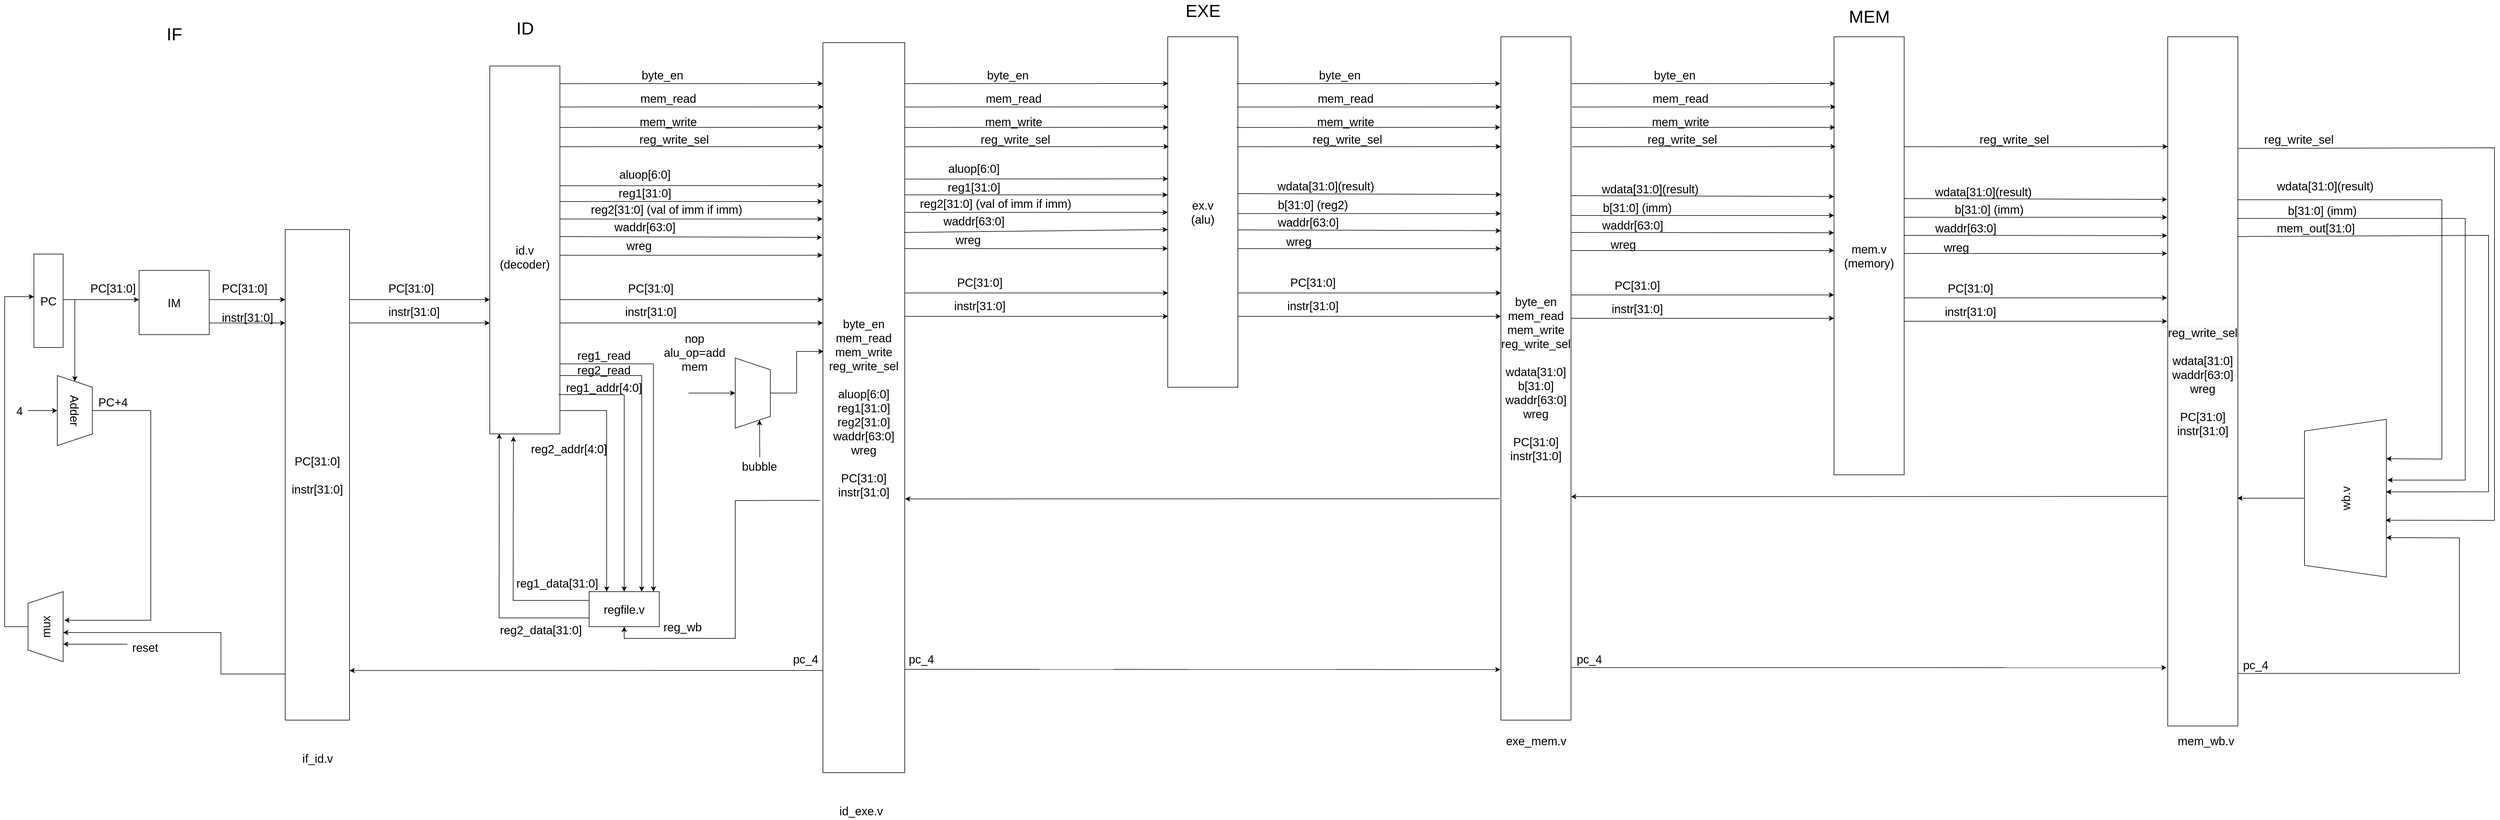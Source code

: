 <mxfile version="15.6.8" type="github">
  <diagram id="prtHgNgQTEPvFCAcTncT" name="Page-1">
    <mxGraphModel dx="2178" dy="1965" grid="1" gridSize="10" guides="1" tooltips="1" connect="1" arrows="1" fold="1" page="1" pageScale="1" pageWidth="827" pageHeight="1169" math="0" shadow="0">
      <root>
        <mxCell id="0" />
        <mxCell id="1" parent="0" />
        <mxCell id="M1y-c-umGduQYgalox2f-2" value="&lt;font style=&quot;font-size: 20px&quot;&gt;PC&lt;/font&gt;" style="rounded=0;whiteSpace=wrap;html=1;" parent="1" vertex="1">
          <mxGeometry x="40" y="182" width="50" height="160" as="geometry" />
        </mxCell>
        <mxCell id="M1y-c-umGduQYgalox2f-3" value="" style="endArrow=classic;html=1;rounded=0;" parent="1" edge="1">
          <mxGeometry width="50" height="50" relative="1" as="geometry">
            <mxPoint x="90" y="260" as="sourcePoint" />
            <mxPoint x="220" y="260" as="targetPoint" />
          </mxGeometry>
        </mxCell>
        <mxCell id="M1y-c-umGduQYgalox2f-4" value="&lt;font style=&quot;font-size: 20px&quot;&gt;IM&lt;/font&gt;" style="whiteSpace=wrap;html=1;" parent="1" vertex="1">
          <mxGeometry x="220" y="210" width="120" height="110" as="geometry" />
        </mxCell>
        <mxCell id="M1y-c-umGduQYgalox2f-5" value="&lt;font style=&quot;font-size: 20px&quot;&gt;PC[31:0]&lt;/font&gt;" style="text;html=1;align=center;verticalAlign=middle;resizable=0;points=[];autosize=1;strokeColor=none;fillColor=none;" parent="1" vertex="1">
          <mxGeometry x="130" y="230" width="90" height="20" as="geometry" />
        </mxCell>
        <mxCell id="M1y-c-umGduQYgalox2f-6" value="" style="endArrow=classic;html=1;rounded=0;" parent="1" edge="1">
          <mxGeometry width="50" height="50" relative="1" as="geometry">
            <mxPoint x="340" y="260" as="sourcePoint" />
            <mxPoint x="470" y="260" as="targetPoint" />
          </mxGeometry>
        </mxCell>
        <mxCell id="M1y-c-umGduQYgalox2f-7" value="" style="endArrow=classic;html=1;rounded=0;" parent="1" edge="1">
          <mxGeometry width="50" height="50" relative="1" as="geometry">
            <mxPoint x="340" y="300.0" as="sourcePoint" />
            <mxPoint x="470" y="300.0" as="targetPoint" />
          </mxGeometry>
        </mxCell>
        <mxCell id="M1y-c-umGduQYgalox2f-8" value="&lt;span style=&quot;font-size: 20px&quot;&gt;PC[31:0]&lt;/span&gt;" style="text;html=1;align=center;verticalAlign=middle;resizable=0;points=[];autosize=1;strokeColor=none;fillColor=none;" parent="1" vertex="1">
          <mxGeometry x="355" y="230" width="90" height="20" as="geometry" />
        </mxCell>
        <mxCell id="M1y-c-umGduQYgalox2f-9" value="&lt;font style=&quot;font-size: 20px&quot;&gt;instr[31:0]&lt;/font&gt;" style="text;html=1;align=center;verticalAlign=middle;resizable=0;points=[];autosize=1;strokeColor=none;fillColor=none;" parent="1" vertex="1">
          <mxGeometry x="355" y="280" width="100" height="20" as="geometry" />
        </mxCell>
        <mxCell id="M1y-c-umGduQYgalox2f-10" value="&lt;font style=&quot;font-size: 20px&quot;&gt;PC[31:0]&lt;br&gt;&lt;br&gt;instr[31:0]&lt;/font&gt;" style="rounded=0;whiteSpace=wrap;html=1;align=center;" parent="1" vertex="1">
          <mxGeometry x="470" y="140" width="110" height="840" as="geometry" />
        </mxCell>
        <mxCell id="M1y-c-umGduQYgalox2f-11" value="&lt;font style=&quot;font-size: 30px&quot;&gt;IF&lt;/font&gt;" style="text;html=1;align=center;verticalAlign=middle;resizable=0;points=[];autosize=1;strokeColor=none;fillColor=none;" parent="1" vertex="1">
          <mxGeometry x="260" y="-210" width="40" height="30" as="geometry" />
        </mxCell>
        <mxCell id="M1y-c-umGduQYgalox2f-13" value="if_id.v&lt;br&gt;" style="text;html=1;align=center;verticalAlign=middle;resizable=0;points=[];autosize=1;strokeColor=none;fillColor=none;fontSize=20;" parent="1" vertex="1">
          <mxGeometry x="490" y="1030" width="70" height="30" as="geometry" />
        </mxCell>
        <mxCell id="M1y-c-umGduQYgalox2f-17" value="" style="endArrow=classic;html=1;rounded=0;entryX=0;entryY=0.636;entryDx=0;entryDy=0;entryPerimeter=0;" parent="1" edge="1">
          <mxGeometry width="50" height="50" relative="1" as="geometry">
            <mxPoint x="580" y="260.04" as="sourcePoint" />
            <mxPoint x="820" y="260.0" as="targetPoint" />
          </mxGeometry>
        </mxCell>
        <mxCell id="M1y-c-umGduQYgalox2f-18" value="" style="endArrow=classic;html=1;rounded=0;entryX=0;entryY=0.75;entryDx=0;entryDy=0;" parent="1" edge="1">
          <mxGeometry width="50" height="50" relative="1" as="geometry">
            <mxPoint x="580" y="300" as="sourcePoint" />
            <mxPoint x="820" y="300" as="targetPoint" />
          </mxGeometry>
        </mxCell>
        <mxCell id="M1y-c-umGduQYgalox2f-19" value="&lt;font style=&quot;font-size: 20px&quot;&gt;PC[31:0]&lt;/font&gt;" style="text;html=1;align=center;verticalAlign=middle;resizable=0;points=[];autosize=1;strokeColor=none;fillColor=none;" parent="1" vertex="1">
          <mxGeometry x="640" y="230" width="90" height="20" as="geometry" />
        </mxCell>
        <mxCell id="M1y-c-umGduQYgalox2f-20" value="&lt;font style=&quot;font-size: 20px&quot;&gt;instr[31:0]&lt;/font&gt;" style="text;html=1;align=center;verticalAlign=middle;resizable=0;points=[];autosize=1;strokeColor=none;fillColor=none;" parent="1" vertex="1">
          <mxGeometry x="640" y="270" width="100" height="20" as="geometry" />
        </mxCell>
        <mxCell id="M1y-c-umGduQYgalox2f-22" value="&lt;br&gt;id.v&lt;br&gt;(decoder)" style="rounded=0;whiteSpace=wrap;html=1;fontSize=20;align=center;" parent="1" vertex="1">
          <mxGeometry x="820" y="-140" width="120" height="630" as="geometry" />
        </mxCell>
        <mxCell id="M1y-c-umGduQYgalox2f-24" value="regfile.v" style="rounded=0;whiteSpace=wrap;html=1;fontSize=20;align=center;" parent="1" vertex="1">
          <mxGeometry x="990" y="760" width="120" height="60" as="geometry" />
        </mxCell>
        <mxCell id="M1y-c-umGduQYgalox2f-25" value="" style="endArrow=classic;html=1;rounded=0;fontSize=20;entryX=0.25;entryY=0;entryDx=0;entryDy=0;" parent="1" target="M1y-c-umGduQYgalox2f-24" edge="1">
          <mxGeometry width="50" height="50" relative="1" as="geometry">
            <mxPoint x="940" y="450" as="sourcePoint" />
            <mxPoint x="1170" y="310" as="targetPoint" />
            <Array as="points">
              <mxPoint x="1020" y="450" />
              <mxPoint x="1020" y="470" />
            </Array>
          </mxGeometry>
        </mxCell>
        <mxCell id="M1y-c-umGduQYgalox2f-26" value="" style="endArrow=classic;html=1;rounded=0;fontSize=20;exitX=-0.016;exitY=0.919;exitDx=0;exitDy=0;exitPerimeter=0;entryX=0.5;entryY=0;entryDx=0;entryDy=0;" parent="1" source="M1y-c-umGduQYgalox2f-31" target="M1y-c-umGduQYgalox2f-24" edge="1">
          <mxGeometry width="50" height="50" relative="1" as="geometry">
            <mxPoint x="940" y="400" as="sourcePoint" />
            <mxPoint x="1060" y="670" as="targetPoint" />
            <Array as="points">
              <mxPoint x="1050" y="423" />
            </Array>
          </mxGeometry>
        </mxCell>
        <mxCell id="M1y-c-umGduQYgalox2f-27" value="" style="endArrow=classic;html=1;rounded=0;fontSize=20;" parent="1" edge="1">
          <mxGeometry width="50" height="50" relative="1" as="geometry">
            <mxPoint x="940" y="370" as="sourcePoint" />
            <mxPoint x="1100" y="760" as="targetPoint" />
            <Array as="points">
              <mxPoint x="1100" y="370" />
            </Array>
          </mxGeometry>
        </mxCell>
        <mxCell id="M1y-c-umGduQYgalox2f-28" value="" style="endArrow=classic;html=1;rounded=0;fontSize=20;entryX=0.75;entryY=0;entryDx=0;entryDy=0;" parent="1" target="M1y-c-umGduQYgalox2f-24" edge="1">
          <mxGeometry width="50" height="50" relative="1" as="geometry">
            <mxPoint x="940" y="390" as="sourcePoint" />
            <mxPoint x="1020" y="640" as="targetPoint" />
            <Array as="points">
              <mxPoint x="1080" y="390" />
            </Array>
          </mxGeometry>
        </mxCell>
        <mxCell id="M1y-c-umGduQYgalox2f-29" value="reg1_read" style="text;html=1;align=center;verticalAlign=middle;resizable=0;points=[];autosize=1;strokeColor=none;fillColor=none;fontSize=20;" parent="1" vertex="1">
          <mxGeometry x="960" y="340" width="110" height="30" as="geometry" />
        </mxCell>
        <mxCell id="M1y-c-umGduQYgalox2f-30" value="reg2_read" style="text;html=1;align=center;verticalAlign=middle;resizable=0;points=[];autosize=1;strokeColor=none;fillColor=none;fontSize=20;" parent="1" vertex="1">
          <mxGeometry x="960" y="365" width="110" height="30" as="geometry" />
        </mxCell>
        <mxCell id="M1y-c-umGduQYgalox2f-31" value="reg1_addr[4:0]" style="text;html=1;align=center;verticalAlign=middle;resizable=0;points=[];autosize=1;strokeColor=none;fillColor=none;fontSize=20;" parent="1" vertex="1">
          <mxGeometry x="940" y="395" width="150" height="30" as="geometry" />
        </mxCell>
        <mxCell id="M1y-c-umGduQYgalox2f-32" value="reg2_addr[4:0]" style="text;html=1;align=center;verticalAlign=middle;resizable=0;points=[];autosize=1;strokeColor=none;fillColor=none;fontSize=20;" parent="1" vertex="1">
          <mxGeometry x="880" y="500" width="150" height="30" as="geometry" />
        </mxCell>
        <mxCell id="M1y-c-umGduQYgalox2f-33" value="" style="endArrow=classic;html=1;rounded=0;fontSize=20;exitX=0;exitY=0.25;exitDx=0;exitDy=0;entryX=0.337;entryY=1.007;entryDx=0;entryDy=0;entryPerimeter=0;" parent="1" source="M1y-c-umGduQYgalox2f-24" target="M1y-c-umGduQYgalox2f-22" edge="1">
          <mxGeometry width="50" height="50" relative="1" as="geometry">
            <mxPoint x="860" y="540" as="sourcePoint" />
            <mxPoint x="910" y="490" as="targetPoint" />
            <Array as="points">
              <mxPoint x="860" y="775" />
            </Array>
          </mxGeometry>
        </mxCell>
        <mxCell id="M1y-c-umGduQYgalox2f-35" value="" style="endArrow=classic;html=1;rounded=0;fontSize=20;exitX=0;exitY=0.75;exitDx=0;exitDy=0;entryX=0.135;entryY=0.999;entryDx=0;entryDy=0;entryPerimeter=0;" parent="1" source="M1y-c-umGduQYgalox2f-24" target="M1y-c-umGduQYgalox2f-22" edge="1">
          <mxGeometry width="50" height="50" relative="1" as="geometry">
            <mxPoint x="820" y="540" as="sourcePoint" />
            <mxPoint x="870" y="490" as="targetPoint" />
            <Array as="points">
              <mxPoint x="836" y="805" />
            </Array>
          </mxGeometry>
        </mxCell>
        <mxCell id="M1y-c-umGduQYgalox2f-36" value="reg1_data[31:0]" style="text;html=1;align=center;verticalAlign=middle;resizable=0;points=[];autosize=1;strokeColor=none;fillColor=none;fontSize=20;" parent="1" vertex="1">
          <mxGeometry x="855" y="730" width="160" height="30" as="geometry" />
        </mxCell>
        <mxCell id="M1y-c-umGduQYgalox2f-37" value="reg2_data[31:0]" style="text;html=1;align=center;verticalAlign=middle;resizable=0;points=[];autosize=1;strokeColor=none;fillColor=none;fontSize=20;" parent="1" vertex="1">
          <mxGeometry x="827" y="810" width="160" height="30" as="geometry" />
        </mxCell>
        <mxCell id="M1y-c-umGduQYgalox2f-38" value="&lt;span style=&quot;font-size: 30px&quot;&gt;ID&lt;/span&gt;" style="text;html=1;align=center;verticalAlign=middle;resizable=0;points=[];autosize=1;strokeColor=none;fillColor=none;" parent="1" vertex="1">
          <mxGeometry x="855" y="-220" width="50" height="30" as="geometry" />
        </mxCell>
        <mxCell id="M1y-c-umGduQYgalox2f-39" value="byte_en&lt;br&gt;mem_read&lt;br&gt;mem_write&lt;br&gt;reg_write_sel&lt;br&gt;&lt;br&gt;aluop[6:0]&lt;br&gt;reg1[31:0]&lt;br&gt;reg2[31:0]&lt;br&gt;waddr[63:0]&lt;br&gt;wreg&lt;br&gt;&lt;br&gt;PC[31:0]&lt;br&gt;instr[31:0]" style="rounded=0;whiteSpace=wrap;html=1;fontSize=20;align=center;" parent="1" vertex="1">
          <mxGeometry x="1390" y="-180" width="140" height="1250" as="geometry" />
        </mxCell>
        <mxCell id="M1y-c-umGduQYgalox2f-41" value="" style="endArrow=classic;html=1;rounded=0;fontSize=20;entryX=0.004;entryY=0.093;entryDx=0;entryDy=0;entryPerimeter=0;" parent="1" edge="1">
          <mxGeometry width="50" height="50" relative="1" as="geometry">
            <mxPoint x="939.52" y="65.02" as="sourcePoint" />
            <mxPoint x="1390" y="64.56" as="targetPoint" />
          </mxGeometry>
        </mxCell>
        <mxCell id="M1y-c-umGduQYgalox2f-42" value="" style="endArrow=classic;html=1;rounded=0;fontSize=20;" parent="1" edge="1">
          <mxGeometry width="50" height="50" relative="1" as="geometry">
            <mxPoint x="939.52" y="92.02" as="sourcePoint" />
            <mxPoint x="1389.52" y="92.02" as="targetPoint" />
          </mxGeometry>
        </mxCell>
        <mxCell id="M1y-c-umGduQYgalox2f-43" value="" style="endArrow=classic;html=1;rounded=0;fontSize=20;" parent="1" edge="1">
          <mxGeometry width="50" height="50" relative="1" as="geometry">
            <mxPoint x="939.52" y="122.02" as="sourcePoint" />
            <mxPoint x="1389.52" y="122.02" as="targetPoint" />
          </mxGeometry>
        </mxCell>
        <mxCell id="M1y-c-umGduQYgalox2f-44" value="" style="endArrow=classic;html=1;rounded=0;fontSize=20;entryX=-0.008;entryY=0.207;entryDx=0;entryDy=0;entryPerimeter=0;" parent="1" edge="1">
          <mxGeometry width="50" height="50" relative="1" as="geometry">
            <mxPoint x="939.52" y="152.02" as="sourcePoint" />
            <mxPoint x="1388.56" y="153.48" as="targetPoint" />
          </mxGeometry>
        </mxCell>
        <mxCell id="M1y-c-umGduQYgalox2f-48" value="&lt;span style=&quot;font-size: 30px&quot;&gt;EXE&lt;/span&gt;" style="text;html=1;align=center;verticalAlign=middle;resizable=0;points=[];autosize=1;strokeColor=none;fillColor=none;" parent="1" vertex="1">
          <mxGeometry x="2000" y="-250" width="80" height="30" as="geometry" />
        </mxCell>
        <mxCell id="M1y-c-umGduQYgalox2f-49" value="aluop[6:0]" style="text;html=1;align=center;verticalAlign=middle;resizable=0;points=[];autosize=1;strokeColor=none;fillColor=none;fontSize=20;" parent="1" vertex="1">
          <mxGeometry x="1035" y="30" width="100" height="30" as="geometry" />
        </mxCell>
        <mxCell id="M1y-c-umGduQYgalox2f-50" value="reg1[31:0]" style="text;html=1;align=center;verticalAlign=middle;resizable=0;points=[];autosize=1;strokeColor=none;fillColor=none;fontSize=20;" parent="1" vertex="1">
          <mxGeometry x="1030" y="62" width="110" height="30" as="geometry" />
        </mxCell>
        <mxCell id="M1y-c-umGduQYgalox2f-51" value="reg2[31:0] (val of imm if imm)" style="text;html=1;align=center;verticalAlign=middle;resizable=0;points=[];autosize=1;strokeColor=none;fillColor=none;fontSize=20;" parent="1" vertex="1">
          <mxGeometry x="987" y="90" width="270" height="30" as="geometry" />
        </mxCell>
        <mxCell id="M1y-c-umGduQYgalox2f-52" value="waddr[63:0]" style="text;html=1;align=center;verticalAlign=middle;resizable=0;points=[];autosize=1;strokeColor=none;fillColor=none;fontSize=20;" parent="1" vertex="1">
          <mxGeometry x="1025" y="120" width="120" height="30" as="geometry" />
        </mxCell>
        <mxCell id="M1y-c-umGduQYgalox2f-53" value="wreg" style="text;html=1;align=center;verticalAlign=middle;resizable=0;points=[];autosize=1;strokeColor=none;fillColor=none;fontSize=20;" parent="1" vertex="1">
          <mxGeometry x="1045" y="152" width="60" height="30" as="geometry" />
        </mxCell>
        <mxCell id="M1y-c-umGduQYgalox2f-56" value="" style="endArrow=classic;html=1;rounded=0;fontSize=20;" parent="1" edge="1">
          <mxGeometry width="50" height="50" relative="1" as="geometry">
            <mxPoint x="939.52" y="184.02" as="sourcePoint" />
            <mxPoint x="1389.52" y="184.02" as="targetPoint" />
          </mxGeometry>
        </mxCell>
        <mxCell id="M1y-c-umGduQYgalox2f-57" value="" style="endArrow=classic;html=1;rounded=0;fontSize=20;" parent="1" edge="1">
          <mxGeometry width="50" height="50" relative="1" as="geometry">
            <mxPoint x="940" y="260" as="sourcePoint" />
            <mxPoint x="1390" y="260" as="targetPoint" />
          </mxGeometry>
        </mxCell>
        <mxCell id="M1y-c-umGduQYgalox2f-58" value="" style="endArrow=classic;html=1;rounded=0;fontSize=20;" parent="1" edge="1">
          <mxGeometry width="50" height="50" relative="1" as="geometry">
            <mxPoint x="940" y="300" as="sourcePoint" />
            <mxPoint x="1390" y="300" as="targetPoint" />
          </mxGeometry>
        </mxCell>
        <mxCell id="M1y-c-umGduQYgalox2f-59" value="&lt;font style=&quot;font-size: 20px&quot;&gt;PC[31:0]&lt;/font&gt;" style="text;html=1;align=center;verticalAlign=middle;resizable=0;points=[];autosize=1;strokeColor=none;fillColor=none;" parent="1" vertex="1">
          <mxGeometry x="1050" y="230" width="90" height="20" as="geometry" />
        </mxCell>
        <mxCell id="M1y-c-umGduQYgalox2f-60" value="&lt;font style=&quot;font-size: 20px&quot;&gt;instr[31:0]&lt;/font&gt;" style="text;html=1;align=center;verticalAlign=middle;resizable=0;points=[];autosize=1;strokeColor=none;fillColor=none;" parent="1" vertex="1">
          <mxGeometry x="1045" y="270" width="100" height="20" as="geometry" />
        </mxCell>
        <mxCell id="M1y-c-umGduQYgalox2f-64" value="aluop[6:0]" style="text;html=1;align=center;verticalAlign=middle;resizable=0;points=[];autosize=1;strokeColor=none;fillColor=none;fontSize=20;" parent="1" vertex="1">
          <mxGeometry x="1598" y="20" width="100" height="30" as="geometry" />
        </mxCell>
        <mxCell id="M1y-c-umGduQYgalox2f-65" value="reg1[31:0]" style="text;html=1;align=center;verticalAlign=middle;resizable=0;points=[];autosize=1;strokeColor=none;fillColor=none;fontSize=20;" parent="1" vertex="1">
          <mxGeometry x="1593" y="52" width="110" height="30" as="geometry" />
        </mxCell>
        <mxCell id="M1y-c-umGduQYgalox2f-66" value="reg2[31:0] (val of imm if imm)" style="text;html=1;align=center;verticalAlign=middle;resizable=0;points=[];autosize=1;strokeColor=none;fillColor=none;fontSize=20;" parent="1" vertex="1">
          <mxGeometry x="1550" y="80" width="270" height="30" as="geometry" />
        </mxCell>
        <mxCell id="M1y-c-umGduQYgalox2f-67" value="waddr[63:0]" style="text;html=1;align=center;verticalAlign=middle;resizable=0;points=[];autosize=1;strokeColor=none;fillColor=none;fontSize=20;" parent="1" vertex="1">
          <mxGeometry x="1588" y="110" width="120" height="30" as="geometry" />
        </mxCell>
        <mxCell id="M1y-c-umGduQYgalox2f-68" value="wreg" style="text;html=1;align=center;verticalAlign=middle;resizable=0;points=[];autosize=1;strokeColor=none;fillColor=none;fontSize=20;" parent="1" vertex="1">
          <mxGeometry x="1608" y="142" width="60" height="30" as="geometry" />
        </mxCell>
        <mxCell id="M1y-c-umGduQYgalox2f-69" value="&lt;font style=&quot;font-size: 20px&quot;&gt;PC[31:0]&lt;/font&gt;" style="text;html=1;align=center;verticalAlign=middle;resizable=0;points=[];autosize=1;strokeColor=none;fillColor=none;" parent="1" vertex="1">
          <mxGeometry x="1613" y="220" width="90" height="20" as="geometry" />
        </mxCell>
        <mxCell id="M1y-c-umGduQYgalox2f-70" value="&lt;font style=&quot;font-size: 20px&quot;&gt;instr[31:0]&lt;/font&gt;" style="text;html=1;align=center;verticalAlign=middle;resizable=0;points=[];autosize=1;strokeColor=none;fillColor=none;" parent="1" vertex="1">
          <mxGeometry x="1608" y="260" width="100" height="20" as="geometry" />
        </mxCell>
        <mxCell id="M1y-c-umGduQYgalox2f-71" value="" style="endArrow=classic;html=1;rounded=0;fontSize=20;entryX=0.004;entryY=0.093;entryDx=0;entryDy=0;entryPerimeter=0;" parent="1" edge="1">
          <mxGeometry width="50" height="50" relative="1" as="geometry">
            <mxPoint x="1530" y="53.59" as="sourcePoint" />
            <mxPoint x="1980.48" y="53.13" as="targetPoint" />
          </mxGeometry>
        </mxCell>
        <mxCell id="M1y-c-umGduQYgalox2f-72" value="" style="endArrow=classic;html=1;rounded=0;fontSize=20;" parent="1" edge="1">
          <mxGeometry width="50" height="50" relative="1" as="geometry">
            <mxPoint x="1530" y="80.59" as="sourcePoint" />
            <mxPoint x="1980" y="80.59" as="targetPoint" />
          </mxGeometry>
        </mxCell>
        <mxCell id="M1y-c-umGduQYgalox2f-73" value="" style="endArrow=classic;html=1;rounded=0;fontSize=20;" parent="1" edge="1">
          <mxGeometry width="50" height="50" relative="1" as="geometry">
            <mxPoint x="1530" y="110.59" as="sourcePoint" />
            <mxPoint x="1980" y="110.59" as="targetPoint" />
          </mxGeometry>
        </mxCell>
        <mxCell id="M1y-c-umGduQYgalox2f-74" value="" style="endArrow=classic;html=1;rounded=0;fontSize=20;" parent="1" edge="1">
          <mxGeometry width="50" height="50" relative="1" as="geometry">
            <mxPoint x="2090" y="140.54" as="sourcePoint" />
            <mxPoint x="2550" y="142" as="targetPoint" />
          </mxGeometry>
        </mxCell>
        <mxCell id="M1y-c-umGduQYgalox2f-75" value="" style="endArrow=classic;html=1;rounded=0;fontSize=20;" parent="1" edge="1">
          <mxGeometry width="50" height="50" relative="1" as="geometry">
            <mxPoint x="1530" y="172.59" as="sourcePoint" />
            <mxPoint x="1980" y="172.59" as="targetPoint" />
          </mxGeometry>
        </mxCell>
        <mxCell id="M1y-c-umGduQYgalox2f-76" value="" style="endArrow=classic;html=1;rounded=0;fontSize=20;" parent="1" edge="1">
          <mxGeometry width="50" height="50" relative="1" as="geometry">
            <mxPoint x="1530.48" y="248.57" as="sourcePoint" />
            <mxPoint x="1980.48" y="248.57" as="targetPoint" />
          </mxGeometry>
        </mxCell>
        <mxCell id="M1y-c-umGduQYgalox2f-77" value="" style="endArrow=classic;html=1;rounded=0;fontSize=20;" parent="1" edge="1">
          <mxGeometry width="50" height="50" relative="1" as="geometry">
            <mxPoint x="1530.48" y="288.57" as="sourcePoint" />
            <mxPoint x="1980.48" y="288.57" as="targetPoint" />
          </mxGeometry>
        </mxCell>
        <mxCell id="M1y-c-umGduQYgalox2f-80" value="id_exe.v" style="text;html=1;align=center;verticalAlign=middle;resizable=0;points=[];autosize=1;strokeColor=none;fillColor=none;fontSize=20;" parent="1" vertex="1">
          <mxGeometry x="1410" y="1120" width="90" height="30" as="geometry" />
        </mxCell>
        <mxCell id="M1y-c-umGduQYgalox2f-81" value="ex.v&lt;br&gt;(alu)" style="rounded=0;whiteSpace=wrap;html=1;fontSize=20;align=center;" parent="1" vertex="1">
          <mxGeometry x="1980" y="-190" width="120" height="600" as="geometry" />
        </mxCell>
        <mxCell id="M1y-c-umGduQYgalox2f-83" value="waddr[63:0]" style="text;html=1;align=center;verticalAlign=middle;resizable=0;points=[];autosize=1;strokeColor=none;fillColor=none;fontSize=20;" parent="1" vertex="1">
          <mxGeometry x="2160" y="112" width="120" height="30" as="geometry" />
        </mxCell>
        <mxCell id="M1y-c-umGduQYgalox2f-84" value="" style="endArrow=classic;html=1;rounded=0;fontSize=20;exitX=0.994;exitY=0.26;exitDx=0;exitDy=0;exitPerimeter=0;" parent="1" source="M1y-c-umGduQYgalox2f-39" edge="1">
          <mxGeometry width="50" height="50" relative="1" as="geometry">
            <mxPoint x="1540" y="150.59" as="sourcePoint" />
            <mxPoint x="1980" y="140" as="targetPoint" />
          </mxGeometry>
        </mxCell>
        <mxCell id="M1y-c-umGduQYgalox2f-85" value="wreg" style="text;html=1;align=center;verticalAlign=middle;resizable=0;points=[];autosize=1;strokeColor=none;fillColor=none;fontSize=20;" parent="1" vertex="1">
          <mxGeometry x="2174" y="145" width="60" height="30" as="geometry" />
        </mxCell>
        <mxCell id="M1y-c-umGduQYgalox2f-86" value="" style="endArrow=classic;html=1;rounded=0;fontSize=20;" parent="1" edge="1">
          <mxGeometry width="50" height="50" relative="1" as="geometry">
            <mxPoint x="2100" y="172.59" as="sourcePoint" />
            <mxPoint x="2550" y="172.59" as="targetPoint" />
          </mxGeometry>
        </mxCell>
        <mxCell id="M1y-c-umGduQYgalox2f-87" value="&lt;font style=&quot;font-size: 20px&quot;&gt;PC[31:0]&lt;/font&gt;" style="text;html=1;align=center;verticalAlign=middle;resizable=0;points=[];autosize=1;strokeColor=none;fillColor=none;" parent="1" vertex="1">
          <mxGeometry x="2182.52" y="220" width="90" height="20" as="geometry" />
        </mxCell>
        <mxCell id="M1y-c-umGduQYgalox2f-88" value="&lt;font style=&quot;font-size: 20px&quot;&gt;instr[31:0]&lt;/font&gt;" style="text;html=1;align=center;verticalAlign=middle;resizable=0;points=[];autosize=1;strokeColor=none;fillColor=none;" parent="1" vertex="1">
          <mxGeometry x="2177.52" y="260" width="100" height="20" as="geometry" />
        </mxCell>
        <mxCell id="M1y-c-umGduQYgalox2f-89" value="" style="endArrow=classic;html=1;rounded=0;fontSize=20;" parent="1" edge="1">
          <mxGeometry width="50" height="50" relative="1" as="geometry">
            <mxPoint x="2100" y="248.57" as="sourcePoint" />
            <mxPoint x="2550.0" y="248.57" as="targetPoint" />
          </mxGeometry>
        </mxCell>
        <mxCell id="M1y-c-umGduQYgalox2f-90" value="" style="endArrow=classic;html=1;rounded=0;fontSize=20;" parent="1" edge="1">
          <mxGeometry width="50" height="50" relative="1" as="geometry">
            <mxPoint x="2100" y="288.57" as="sourcePoint" />
            <mxPoint x="2550.0" y="288.57" as="targetPoint" />
          </mxGeometry>
        </mxCell>
        <mxCell id="M1y-c-umGduQYgalox2f-91" value="" style="endArrow=classic;html=1;rounded=0;fontSize=20;" parent="1" edge="1">
          <mxGeometry width="50" height="50" relative="1" as="geometry">
            <mxPoint x="2100" y="78.54" as="sourcePoint" />
            <mxPoint x="2550" y="80" as="targetPoint" />
          </mxGeometry>
        </mxCell>
        <mxCell id="M1y-c-umGduQYgalox2f-92" value="wdata[31:0](result)" style="text;html=1;align=center;verticalAlign=middle;resizable=0;points=[];autosize=1;strokeColor=none;fillColor=none;fontSize=20;" parent="1" vertex="1">
          <mxGeometry x="2160" y="50" width="180" height="30" as="geometry" />
        </mxCell>
        <mxCell id="M1y-c-umGduQYgalox2f-93" value="b[31:0] (reg2)" style="text;html=1;align=center;verticalAlign=middle;resizable=0;points=[];autosize=1;strokeColor=none;fillColor=none;fontSize=20;" parent="1" vertex="1">
          <mxGeometry x="2157.52" y="82" width="140" height="30" as="geometry" />
        </mxCell>
        <mxCell id="M1y-c-umGduQYgalox2f-94" value="" style="endArrow=classic;html=1;rounded=0;fontSize=20;" parent="1" edge="1">
          <mxGeometry width="50" height="50" relative="1" as="geometry">
            <mxPoint x="2100" y="112.59" as="sourcePoint" />
            <mxPoint x="2550" y="112.59" as="targetPoint" />
          </mxGeometry>
        </mxCell>
        <mxCell id="M1y-c-umGduQYgalox2f-97" value="byte_en&lt;br&gt;mem_read&lt;br&gt;mem_write&lt;br&gt;reg_write_sel&lt;br&gt;&lt;br&gt;wdata[31:0]&lt;br&gt;b[31:0]&lt;br&gt;waddr[63:0]&lt;br&gt;wreg&lt;br&gt;&lt;br&gt;PC[31:0]&lt;br&gt;instr[31:0]" style="rounded=0;whiteSpace=wrap;html=1;fontSize=20;align=center;" parent="1" vertex="1">
          <mxGeometry x="2550" y="-190" width="120" height="1170" as="geometry" />
        </mxCell>
        <mxCell id="M1y-c-umGduQYgalox2f-98" value="exe_mem.v" style="text;html=1;align=center;verticalAlign=middle;resizable=0;points=[];autosize=1;strokeColor=none;fillColor=none;fontSize=20;" parent="1" vertex="1">
          <mxGeometry x="2550" y="1000" width="120" height="30" as="geometry" />
        </mxCell>
        <mxCell id="M1y-c-umGduQYgalox2f-116" value="waddr[63:0]" style="text;html=1;align=center;verticalAlign=middle;resizable=0;points=[];autosize=1;strokeColor=none;fillColor=none;fontSize=20;" parent="1" vertex="1">
          <mxGeometry x="2715.48" y="117" width="120" height="30" as="geometry" />
        </mxCell>
        <mxCell id="M1y-c-umGduQYgalox2f-117" value="wreg" style="text;html=1;align=center;verticalAlign=middle;resizable=0;points=[];autosize=1;strokeColor=none;fillColor=none;fontSize=20;" parent="1" vertex="1">
          <mxGeometry x="2729.48" y="150" width="60" height="30" as="geometry" />
        </mxCell>
        <mxCell id="M1y-c-umGduQYgalox2f-118" value="&lt;font style=&quot;font-size: 20px&quot;&gt;PC[31:0]&lt;/font&gt;" style="text;html=1;align=center;verticalAlign=middle;resizable=0;points=[];autosize=1;strokeColor=none;fillColor=none;" parent="1" vertex="1">
          <mxGeometry x="2738" y="225" width="90" height="20" as="geometry" />
        </mxCell>
        <mxCell id="M1y-c-umGduQYgalox2f-119" value="&lt;font style=&quot;font-size: 20px&quot;&gt;instr[31:0]&lt;/font&gt;" style="text;html=1;align=center;verticalAlign=middle;resizable=0;points=[];autosize=1;strokeColor=none;fillColor=none;" parent="1" vertex="1">
          <mxGeometry x="2733" y="265" width="100" height="20" as="geometry" />
        </mxCell>
        <mxCell id="M1y-c-umGduQYgalox2f-120" value="wdata[31:0](result)" style="text;html=1;align=center;verticalAlign=middle;resizable=0;points=[];autosize=1;strokeColor=none;fillColor=none;fontSize=20;" parent="1" vertex="1">
          <mxGeometry x="2715.48" y="55" width="180" height="30" as="geometry" />
        </mxCell>
        <mxCell id="M1y-c-umGduQYgalox2f-121" value="b[31:0] (imm)" style="text;html=1;align=center;verticalAlign=middle;resizable=0;points=[];autosize=1;strokeColor=none;fillColor=none;fontSize=20;" parent="1" vertex="1">
          <mxGeometry x="2718" y="87" width="130" height="30" as="geometry" />
        </mxCell>
        <mxCell id="M1y-c-umGduQYgalox2f-128" value="" style="endArrow=classic;html=1;rounded=0;fontSize=20;" parent="1" edge="1">
          <mxGeometry width="50" height="50" relative="1" as="geometry">
            <mxPoint x="2670" y="145" as="sourcePoint" />
            <mxPoint x="3120" y="145.46" as="targetPoint" />
          </mxGeometry>
        </mxCell>
        <mxCell id="M1y-c-umGduQYgalox2f-129" value="" style="endArrow=classic;html=1;rounded=0;fontSize=20;" parent="1" edge="1">
          <mxGeometry width="50" height="50" relative="1" as="geometry">
            <mxPoint x="2670" y="176.05" as="sourcePoint" />
            <mxPoint x="3120" y="176.05" as="targetPoint" />
          </mxGeometry>
        </mxCell>
        <mxCell id="M1y-c-umGduQYgalox2f-130" value="" style="endArrow=classic;html=1;rounded=0;fontSize=20;" parent="1" edge="1">
          <mxGeometry width="50" height="50" relative="1" as="geometry">
            <mxPoint x="2670" y="252.03" as="sourcePoint" />
            <mxPoint x="3120.0" y="252.03" as="targetPoint" />
          </mxGeometry>
        </mxCell>
        <mxCell id="M1y-c-umGduQYgalox2f-131" value="" style="endArrow=classic;html=1;rounded=0;fontSize=20;" parent="1" edge="1">
          <mxGeometry width="50" height="50" relative="1" as="geometry">
            <mxPoint x="2670" y="292.03" as="sourcePoint" />
            <mxPoint x="3120.0" y="292.03" as="targetPoint" />
          </mxGeometry>
        </mxCell>
        <mxCell id="M1y-c-umGduQYgalox2f-132" value="" style="endArrow=classic;html=1;rounded=0;fontSize=20;" parent="1" edge="1">
          <mxGeometry width="50" height="50" relative="1" as="geometry">
            <mxPoint x="2670" y="82.0" as="sourcePoint" />
            <mxPoint x="3120" y="83.46" as="targetPoint" />
          </mxGeometry>
        </mxCell>
        <mxCell id="M1y-c-umGduQYgalox2f-133" value="" style="endArrow=classic;html=1;rounded=0;fontSize=20;" parent="1" edge="1">
          <mxGeometry width="50" height="50" relative="1" as="geometry">
            <mxPoint x="2670" y="116.05" as="sourcePoint" />
            <mxPoint x="3120" y="116.05" as="targetPoint" />
          </mxGeometry>
        </mxCell>
        <mxCell id="M1y-c-umGduQYgalox2f-134" value="mem.v&lt;br&gt;(memory)" style="rounded=0;whiteSpace=wrap;html=1;fontSize=20;align=center;" parent="1" vertex="1">
          <mxGeometry x="3120" y="-190" width="120" height="750" as="geometry" />
        </mxCell>
        <mxCell id="M1y-c-umGduQYgalox2f-141" value="&lt;span style=&quot;font-size: 30px&quot;&gt;MEM&lt;/span&gt;" style="text;html=1;align=center;verticalAlign=middle;resizable=0;points=[];autosize=1;strokeColor=none;fillColor=none;" parent="1" vertex="1">
          <mxGeometry x="3135" y="-240" width="90" height="30" as="geometry" />
        </mxCell>
        <mxCell id="M1y-c-umGduQYgalox2f-142" value="waddr[63:0]" style="text;html=1;align=center;verticalAlign=middle;resizable=0;points=[];autosize=1;strokeColor=none;fillColor=none;fontSize=20;" parent="1" vertex="1">
          <mxGeometry x="3285.48" y="122" width="120" height="30" as="geometry" />
        </mxCell>
        <mxCell id="M1y-c-umGduQYgalox2f-143" value="wreg" style="text;html=1;align=center;verticalAlign=middle;resizable=0;points=[];autosize=1;strokeColor=none;fillColor=none;fontSize=20;" parent="1" vertex="1">
          <mxGeometry x="3299.48" y="155" width="60" height="30" as="geometry" />
        </mxCell>
        <mxCell id="M1y-c-umGduQYgalox2f-144" value="&lt;font style=&quot;font-size: 20px&quot;&gt;PC[31:0]&lt;/font&gt;" style="text;html=1;align=center;verticalAlign=middle;resizable=0;points=[];autosize=1;strokeColor=none;fillColor=none;" parent="1" vertex="1">
          <mxGeometry x="3308" y="230" width="90" height="20" as="geometry" />
        </mxCell>
        <mxCell id="M1y-c-umGduQYgalox2f-145" value="&lt;font style=&quot;font-size: 20px&quot;&gt;instr[31:0]&lt;/font&gt;" style="text;html=1;align=center;verticalAlign=middle;resizable=0;points=[];autosize=1;strokeColor=none;fillColor=none;" parent="1" vertex="1">
          <mxGeometry x="3303" y="270" width="100" height="20" as="geometry" />
        </mxCell>
        <mxCell id="M1y-c-umGduQYgalox2f-146" value="wdata[31:0](result)" style="text;html=1;align=center;verticalAlign=middle;resizable=0;points=[];autosize=1;strokeColor=none;fillColor=none;fontSize=20;" parent="1" vertex="1">
          <mxGeometry x="3285.48" y="60" width="180" height="30" as="geometry" />
        </mxCell>
        <mxCell id="M1y-c-umGduQYgalox2f-147" value="" style="endArrow=classic;html=1;rounded=0;fontSize=20;" parent="1" edge="1">
          <mxGeometry width="50" height="50" relative="1" as="geometry">
            <mxPoint x="3240" y="150" as="sourcePoint" />
            <mxPoint x="3690" y="150.46" as="targetPoint" />
          </mxGeometry>
        </mxCell>
        <mxCell id="M1y-c-umGduQYgalox2f-148" value="" style="endArrow=classic;html=1;rounded=0;fontSize=20;" parent="1" edge="1">
          <mxGeometry width="50" height="50" relative="1" as="geometry">
            <mxPoint x="3240" y="181.05" as="sourcePoint" />
            <mxPoint x="3690" y="181.05" as="targetPoint" />
          </mxGeometry>
        </mxCell>
        <mxCell id="M1y-c-umGduQYgalox2f-149" value="" style="endArrow=classic;html=1;rounded=0;fontSize=20;" parent="1" edge="1">
          <mxGeometry width="50" height="50" relative="1" as="geometry">
            <mxPoint x="3240" y="257.03" as="sourcePoint" />
            <mxPoint x="3690" y="257.03" as="targetPoint" />
          </mxGeometry>
        </mxCell>
        <mxCell id="M1y-c-umGduQYgalox2f-150" value="" style="endArrow=classic;html=1;rounded=0;fontSize=20;" parent="1" edge="1">
          <mxGeometry width="50" height="50" relative="1" as="geometry">
            <mxPoint x="3240" y="297.03" as="sourcePoint" />
            <mxPoint x="3690" y="297.03" as="targetPoint" />
          </mxGeometry>
        </mxCell>
        <mxCell id="M1y-c-umGduQYgalox2f-151" value="" style="endArrow=classic;html=1;rounded=0;fontSize=20;" parent="1" edge="1">
          <mxGeometry width="50" height="50" relative="1" as="geometry">
            <mxPoint x="3240" y="87" as="sourcePoint" />
            <mxPoint x="3690" y="88.46" as="targetPoint" />
          </mxGeometry>
        </mxCell>
        <mxCell id="M1y-c-umGduQYgalox2f-152" value="&lt;span style=&quot;color: rgb(0 , 0 , 0) ; font-family: &amp;#34;helvetica&amp;#34; ; font-size: 20px ; font-style: normal ; font-weight: 400 ; letter-spacing: normal ; text-align: center ; text-indent: 0px ; text-transform: none ; word-spacing: 0px ; background-color: rgb(248 , 249 , 250) ; display: inline ; float: none&quot;&gt;reg_write_sel&lt;br&gt;&lt;br&gt;wdata[31:0]&lt;br&gt;&lt;span style=&quot;font-family: &amp;#34;helvetica&amp;#34;&quot;&gt;waddr[63:0]&lt;br&gt;&lt;/span&gt;wreg&lt;br&gt;&lt;br&gt;PC[31:0]&lt;br&gt;instr[31:0]&lt;br&gt;&lt;/span&gt;" style="rounded=0;whiteSpace=wrap;html=1;fontSize=20;align=center;" parent="1" vertex="1">
          <mxGeometry x="3691" y="-190" width="120" height="1180" as="geometry" />
        </mxCell>
        <mxCell id="M1y-c-umGduQYgalox2f-157" value="mem_out[31:0]" style="text;html=1;align=center;verticalAlign=middle;resizable=0;points=[];autosize=1;strokeColor=none;fillColor=none;fontSize=20;" parent="1" vertex="1">
          <mxGeometry x="3869.48" y="122" width="150" height="30" as="geometry" />
        </mxCell>
        <mxCell id="M1y-c-umGduQYgalox2f-158" value="" style="endArrow=classic;html=1;rounded=0;fontSize=20;entryX=0.54;entryY=0.998;entryDx=0;entryDy=0;entryPerimeter=0;" parent="1" target="M1y-c-umGduQYgalox2f-167" edge="1">
          <mxGeometry width="50" height="50" relative="1" as="geometry">
            <mxPoint x="3810" y="152" as="sourcePoint" />
            <mxPoint x="4260" y="152.46" as="targetPoint" />
            <Array as="points">
              <mxPoint x="4240" y="150" />
              <mxPoint x="4240" y="589" />
            </Array>
          </mxGeometry>
        </mxCell>
        <mxCell id="M1y-c-umGduQYgalox2f-162" value="" style="endArrow=classic;html=1;rounded=0;fontSize=20;entryX=0.75;entryY=1;entryDx=0;entryDy=0;" parent="1" target="M1y-c-umGduQYgalox2f-167" edge="1">
          <mxGeometry width="50" height="50" relative="1" as="geometry">
            <mxPoint x="3810" y="89" as="sourcePoint" />
            <mxPoint x="4260" y="90.46" as="targetPoint" />
            <Array as="points">
              <mxPoint x="4160" y="89" />
              <mxPoint x="4160" y="533" />
            </Array>
          </mxGeometry>
        </mxCell>
        <mxCell id="M1y-c-umGduQYgalox2f-165" value="mem_wb.v" style="text;html=1;align=center;verticalAlign=middle;resizable=0;points=[];autosize=1;strokeColor=none;fillColor=none;fontSize=20;" parent="1" vertex="1">
          <mxGeometry x="3701" y="1000" width="110" height="30" as="geometry" />
        </mxCell>
        <mxCell id="M1y-c-umGduQYgalox2f-166" value="wdata[31:0](result)" style="text;html=1;align=center;verticalAlign=middle;resizable=0;points=[];autosize=1;strokeColor=none;fillColor=none;fontSize=20;" parent="1" vertex="1">
          <mxGeometry x="3870" y="50" width="180" height="30" as="geometry" />
        </mxCell>
        <mxCell id="M1y-c-umGduQYgalox2f-167" value="wb.v" style="shape=trapezoid;perimeter=trapezoidPerimeter;whiteSpace=wrap;html=1;fixedSize=1;fontSize=20;align=center;rotation=-90;" parent="1" vertex="1">
          <mxGeometry x="3860" y="530" width="270" height="140" as="geometry" />
        </mxCell>
        <mxCell id="M1y-c-umGduQYgalox2f-178" value="b[31:0] (imm)" style="text;html=1;align=center;verticalAlign=middle;resizable=0;points=[];autosize=1;strokeColor=none;fillColor=none;fontSize=20;" parent="1" vertex="1">
          <mxGeometry x="3320.48" y="90" width="130" height="30" as="geometry" />
        </mxCell>
        <mxCell id="M1y-c-umGduQYgalox2f-179" value="" style="endArrow=classic;html=1;rounded=0;fontSize=20;" parent="1" edge="1">
          <mxGeometry width="50" height="50" relative="1" as="geometry">
            <mxPoint x="3240" y="119.05" as="sourcePoint" />
            <mxPoint x="3690" y="119.05" as="targetPoint" />
          </mxGeometry>
        </mxCell>
        <mxCell id="M1y-c-umGduQYgalox2f-180" value="b[31:0] (imm)" style="text;html=1;align=center;verticalAlign=middle;resizable=0;points=[];autosize=1;strokeColor=none;fillColor=none;fontSize=20;" parent="1" vertex="1">
          <mxGeometry x="3890.48" y="92" width="130" height="30" as="geometry" />
        </mxCell>
        <mxCell id="M1y-c-umGduQYgalox2f-181" value="" style="endArrow=classic;html=1;rounded=0;fontSize=20;entryX=0.615;entryY=1.014;entryDx=0;entryDy=0;entryPerimeter=0;" parent="1" target="M1y-c-umGduQYgalox2f-167" edge="1">
          <mxGeometry width="50" height="50" relative="1" as="geometry">
            <mxPoint x="3810" y="121.05" as="sourcePoint" />
            <mxPoint x="4260" y="121.05" as="targetPoint" />
            <Array as="points">
              <mxPoint x="4200" y="121" />
              <mxPoint x="4200" y="569" />
            </Array>
          </mxGeometry>
        </mxCell>
        <mxCell id="M1y-c-umGduQYgalox2f-182" value="" style="endArrow=classic;html=1;rounded=0;fontSize=20;entryX=-0.007;entryY=0.926;entryDx=0;entryDy=0;entryPerimeter=0;" parent="1" target="M1y-c-umGduQYgalox2f-97" edge="1">
          <mxGeometry width="50" height="50" relative="1" as="geometry">
            <mxPoint x="1530" y="893" as="sourcePoint" />
            <mxPoint x="1580" y="830" as="targetPoint" />
          </mxGeometry>
        </mxCell>
        <mxCell id="M1y-c-umGduQYgalox2f-183" value="pc_4" style="text;html=1;align=center;verticalAlign=middle;resizable=0;points=[];autosize=1;strokeColor=none;fillColor=none;fontSize=20;" parent="1" vertex="1">
          <mxGeometry x="1528" y="860" width="60" height="30" as="geometry" />
        </mxCell>
        <mxCell id="M1y-c-umGduQYgalox2f-184" value="" style="endArrow=classic;html=1;rounded=0;fontSize=20;entryX=-0.017;entryY=0.897;entryDx=0;entryDy=0;entryPerimeter=0;" parent="1" edge="1">
          <mxGeometry width="50" height="50" relative="1" as="geometry">
            <mxPoint x="2671.02" y="890" as="sourcePoint" />
            <mxPoint x="3688.98" y="890.09" as="targetPoint" />
          </mxGeometry>
        </mxCell>
        <mxCell id="M1y-c-umGduQYgalox2f-185" value="pc_4" style="text;html=1;align=center;verticalAlign=middle;resizable=0;points=[];autosize=1;strokeColor=none;fillColor=none;fontSize=20;" parent="1" vertex="1">
          <mxGeometry x="2671.02" y="860" width="60" height="30" as="geometry" />
        </mxCell>
        <mxCell id="M1y-c-umGduQYgalox2f-186" value="" style="endArrow=classic;html=1;rounded=0;fontSize=20;entryX=0.25;entryY=1;entryDx=0;entryDy=0;" parent="1" target="M1y-c-umGduQYgalox2f-167" edge="1">
          <mxGeometry width="50" height="50" relative="1" as="geometry">
            <mxPoint x="3811" y="900" as="sourcePoint" />
            <mxPoint x="4066" y="890" as="targetPoint" />
            <Array as="points">
              <mxPoint x="4190" y="900" />
              <mxPoint x="4190" y="668" />
            </Array>
          </mxGeometry>
        </mxCell>
        <mxCell id="M1y-c-umGduQYgalox2f-187" value="pc_4" style="text;html=1;align=center;verticalAlign=middle;resizable=0;points=[];autosize=1;strokeColor=none;fillColor=none;fontSize=20;" parent="1" vertex="1">
          <mxGeometry x="3811" y="870" width="60" height="30" as="geometry" />
        </mxCell>
        <mxCell id="M1y-c-umGduQYgalox2f-188" value="" style="endArrow=classic;html=1;rounded=0;fontSize=20;exitX=0.5;exitY=0;exitDx=0;exitDy=0;" parent="1" source="M1y-c-umGduQYgalox2f-167" edge="1">
          <mxGeometry width="50" height="50" relative="1" as="geometry">
            <mxPoint x="3810" y="710" as="sourcePoint" />
            <mxPoint x="3810" y="600" as="targetPoint" />
          </mxGeometry>
        </mxCell>
        <mxCell id="M1y-c-umGduQYgalox2f-189" value="" style="endArrow=classic;html=1;rounded=0;fontSize=20;entryX=1;entryY=0.673;entryDx=0;entryDy=0;entryPerimeter=0;" parent="1" target="M1y-c-umGduQYgalox2f-97" edge="1">
          <mxGeometry width="50" height="50" relative="1" as="geometry">
            <mxPoint x="3690" y="597" as="sourcePoint" />
            <mxPoint x="3050" y="660" as="targetPoint" />
          </mxGeometry>
        </mxCell>
        <mxCell id="M1y-c-umGduQYgalox2f-190" value="" style="endArrow=classic;html=1;rounded=0;fontSize=20;exitX=-0.019;exitY=0.676;exitDx=0;exitDy=0;entryX=1.004;entryY=0.625;entryDx=0;entryDy=0;entryPerimeter=0;exitPerimeter=0;" parent="1" edge="1" target="M1y-c-umGduQYgalox2f-39" source="M1y-c-umGduQYgalox2f-97">
          <mxGeometry width="50" height="50" relative="1" as="geometry">
            <mxPoint x="2551" y="668.42" as="sourcePoint" />
            <mxPoint x="1530" y="670" as="targetPoint" />
          </mxGeometry>
        </mxCell>
        <mxCell id="M1y-c-umGduQYgalox2f-191" value="" style="endArrow=classic;html=1;rounded=0;fontSize=20;exitX=-0.037;exitY=0.627;exitDx=0;exitDy=0;exitPerimeter=0;entryX=0.5;entryY=1;entryDx=0;entryDy=0;" parent="1" source="M1y-c-umGduQYgalox2f-39" target="M1y-c-umGduQYgalox2f-24" edge="1">
          <mxGeometry width="50" height="50" relative="1" as="geometry">
            <mxPoint x="1250" y="700" as="sourcePoint" />
            <mxPoint x="1300" y="650" as="targetPoint" />
            <Array as="points">
              <mxPoint x="1240" y="604" />
              <mxPoint x="1240" y="840" />
              <mxPoint x="1050" y="840" />
            </Array>
          </mxGeometry>
        </mxCell>
        <mxCell id="M1y-c-umGduQYgalox2f-193" value="reg_wb" style="text;html=1;strokeColor=none;fillColor=none;align=center;verticalAlign=middle;whiteSpace=wrap;rounded=0;fontSize=20;" parent="1" vertex="1">
          <mxGeometry x="1120" y="805" width="60" height="30" as="geometry" />
        </mxCell>
        <mxCell id="M1y-c-umGduQYgalox2f-194" value="" style="endArrow=classic;html=1;rounded=0;fontSize=20;exitX=1.01;exitY=1.167;exitDx=0;exitDy=0;exitPerimeter=0;entryX=1;entryY=0.899;entryDx=0;entryDy=0;entryPerimeter=0;" parent="1" source="M1y-c-umGduQYgalox2f-195" target="M1y-c-umGduQYgalox2f-10" edge="1">
          <mxGeometry width="50" height="50" relative="1" as="geometry">
            <mxPoint x="1300" y="890" as="sourcePoint" />
            <mxPoint x="1350" y="840" as="targetPoint" />
          </mxGeometry>
        </mxCell>
        <mxCell id="M1y-c-umGduQYgalox2f-195" value="pc_4" style="text;html=1;align=center;verticalAlign=middle;resizable=0;points=[];autosize=1;strokeColor=none;fillColor=none;fontSize=20;" parent="1" vertex="1">
          <mxGeometry x="1330" y="860" width="60" height="30" as="geometry" />
        </mxCell>
        <mxCell id="EZNbji20lrhulTIrqfHr-3" value="" style="endArrow=classic;html=1;rounded=0;fontSize=20;" edge="1" parent="1" target="EZNbji20lrhulTIrqfHr-4">
          <mxGeometry width="50" height="50" relative="1" as="geometry">
            <mxPoint x="110" y="260" as="sourcePoint" />
            <mxPoint x="110" y="410" as="targetPoint" />
          </mxGeometry>
        </mxCell>
        <mxCell id="EZNbji20lrhulTIrqfHr-4" value="Adder" style="shape=trapezoid;perimeter=trapezoidPerimeter;whiteSpace=wrap;html=1;fixedSize=1;fontSize=20;align=center;rotation=90;" vertex="1" parent="1">
          <mxGeometry x="50" y="420" width="120" height="60" as="geometry" />
        </mxCell>
        <mxCell id="EZNbji20lrhulTIrqfHr-5" value="" style="endArrow=classic;html=1;rounded=0;fontSize=20;entryX=0.592;entryY=1.033;entryDx=0;entryDy=0;entryPerimeter=0;" edge="1" parent="1" target="EZNbji20lrhulTIrqfHr-10">
          <mxGeometry width="50" height="50" relative="1" as="geometry">
            <mxPoint x="140" y="450" as="sourcePoint" />
            <mxPoint x="220" y="450" as="targetPoint" />
            <Array as="points">
              <mxPoint x="240" y="450" />
              <mxPoint x="240" y="809" />
            </Array>
          </mxGeometry>
        </mxCell>
        <mxCell id="EZNbji20lrhulTIrqfHr-6" value="" style="endArrow=classic;html=1;rounded=0;fontSize=20;" edge="1" parent="1">
          <mxGeometry width="50" height="50" relative="1" as="geometry">
            <mxPoint x="30" y="450" as="sourcePoint" />
            <mxPoint x="80" y="450" as="targetPoint" />
          </mxGeometry>
        </mxCell>
        <mxCell id="EZNbji20lrhulTIrqfHr-7" value="4" style="text;html=1;align=center;verticalAlign=middle;resizable=0;points=[];autosize=1;strokeColor=none;fillColor=none;fontSize=20;" vertex="1" parent="1">
          <mxGeometry y="435" width="30" height="30" as="geometry" />
        </mxCell>
        <mxCell id="EZNbji20lrhulTIrqfHr-8" value="" style="endArrow=classic;html=1;rounded=0;fontSize=20;exitX=0.5;exitY=0;exitDx=0;exitDy=0;" edge="1" parent="1" source="EZNbji20lrhulTIrqfHr-10">
          <mxGeometry width="50" height="50" relative="1" as="geometry">
            <mxPoint x="-10" y="305" as="sourcePoint" />
            <mxPoint x="40" y="255" as="targetPoint" />
            <Array as="points">
              <mxPoint x="-10" y="820" />
              <mxPoint x="-10" y="255" />
            </Array>
          </mxGeometry>
        </mxCell>
        <mxCell id="EZNbji20lrhulTIrqfHr-9" value="PC+4" style="text;html=1;align=center;verticalAlign=middle;resizable=0;points=[];autosize=1;strokeColor=none;fillColor=none;fontSize=20;" vertex="1" parent="1">
          <mxGeometry x="140" y="420" width="70" height="30" as="geometry" />
        </mxCell>
        <mxCell id="EZNbji20lrhulTIrqfHr-10" value="mux" style="shape=trapezoid;perimeter=trapezoidPerimeter;whiteSpace=wrap;html=1;fixedSize=1;fontSize=20;align=center;rotation=-90;" vertex="1" parent="1">
          <mxGeometry y="790" width="120" height="60" as="geometry" />
        </mxCell>
        <mxCell id="EZNbji20lrhulTIrqfHr-11" value="" style="endArrow=classic;html=1;rounded=0;fontSize=20;entryX=0.417;entryY=1;entryDx=0;entryDy=0;entryPerimeter=0;exitX=0.005;exitY=0.906;exitDx=0;exitDy=0;exitPerimeter=0;" edge="1" parent="1" source="M1y-c-umGduQYgalox2f-10" target="EZNbji20lrhulTIrqfHr-10">
          <mxGeometry width="50" height="50" relative="1" as="geometry">
            <mxPoint x="470" y="890" as="sourcePoint" />
            <mxPoint x="520" y="840" as="targetPoint" />
            <Array as="points">
              <mxPoint x="360" y="901" />
              <mxPoint x="360" y="830" />
            </Array>
          </mxGeometry>
        </mxCell>
        <mxCell id="EZNbji20lrhulTIrqfHr-12" value="" style="endArrow=classic;html=1;rounded=0;fontSize=20;entryX=0.25;entryY=1;entryDx=0;entryDy=0;" edge="1" parent="1" target="EZNbji20lrhulTIrqfHr-10">
          <mxGeometry width="50" height="50" relative="1" as="geometry">
            <mxPoint x="200" y="850" as="sourcePoint" />
            <mxPoint x="200" y="880" as="targetPoint" />
          </mxGeometry>
        </mxCell>
        <mxCell id="EZNbji20lrhulTIrqfHr-13" value="reset" style="text;html=1;align=center;verticalAlign=middle;resizable=0;points=[];autosize=1;strokeColor=none;fillColor=none;fontSize=20;" vertex="1" parent="1">
          <mxGeometry x="200" y="840" width="60" height="30" as="geometry" />
        </mxCell>
        <mxCell id="EZNbji20lrhulTIrqfHr-16" style="edgeStyle=orthogonalEdgeStyle;rounded=0;orthogonalLoop=1;jettySize=auto;html=1;exitX=0.5;exitY=0;exitDx=0;exitDy=0;entryX=0.007;entryY=0.423;entryDx=0;entryDy=0;entryPerimeter=0;fontSize=20;" edge="1" parent="1" source="EZNbji20lrhulTIrqfHr-14" target="M1y-c-umGduQYgalox2f-39">
          <mxGeometry relative="1" as="geometry" />
        </mxCell>
        <mxCell id="EZNbji20lrhulTIrqfHr-14" value="" style="shape=trapezoid;perimeter=trapezoidPerimeter;whiteSpace=wrap;html=1;fixedSize=1;fontSize=20;align=center;rotation=90;" vertex="1" parent="1">
          <mxGeometry x="1210" y="390" width="120" height="60" as="geometry" />
        </mxCell>
        <mxCell id="EZNbji20lrhulTIrqfHr-17" value="" style="endArrow=classic;html=1;rounded=0;fontSize=20;entryX=1;entryY=0.25;entryDx=0;entryDy=0;" edge="1" parent="1" target="EZNbji20lrhulTIrqfHr-14">
          <mxGeometry width="50" height="50" relative="1" as="geometry">
            <mxPoint x="1282" y="530" as="sourcePoint" />
            <mxPoint x="1310" y="510" as="targetPoint" />
          </mxGeometry>
        </mxCell>
        <mxCell id="EZNbji20lrhulTIrqfHr-18" value="bubble" style="text;html=1;align=center;verticalAlign=middle;resizable=0;points=[];autosize=1;strokeColor=none;fillColor=none;fontSize=20;" vertex="1" parent="1">
          <mxGeometry x="1241" y="530" width="80" height="30" as="geometry" />
        </mxCell>
        <mxCell id="EZNbji20lrhulTIrqfHr-19" value="" style="endArrow=classic;html=1;rounded=0;fontSize=20;" edge="1" parent="1">
          <mxGeometry width="50" height="50" relative="1" as="geometry">
            <mxPoint x="1160" y="420" as="sourcePoint" />
            <mxPoint x="1240" y="420" as="targetPoint" />
          </mxGeometry>
        </mxCell>
        <mxCell id="EZNbji20lrhulTIrqfHr-20" value="nop&lt;br&gt;alu_op=add&lt;br&gt;mem" style="text;html=1;align=center;verticalAlign=middle;resizable=0;points=[];autosize=1;strokeColor=none;fillColor=none;fontSize=20;" vertex="1" parent="1">
          <mxGeometry x="1110" y="310" width="120" height="80" as="geometry" />
        </mxCell>
        <mxCell id="EZNbji20lrhulTIrqfHr-29" value="" style="endArrow=classic;html=1;rounded=0;fontSize=20;exitX=0.993;exitY=0.167;exitDx=0;exitDy=0;exitPerimeter=0;" edge="1" parent="1" source="M1y-c-umGduQYgalox2f-22">
          <mxGeometry width="50" height="50" relative="1" as="geometry">
            <mxPoint x="1080" y="-30" as="sourcePoint" />
            <mxPoint x="1390" y="-35" as="targetPoint" />
          </mxGeometry>
        </mxCell>
        <mxCell id="EZNbji20lrhulTIrqfHr-30" value="" style="endArrow=classic;html=1;rounded=0;fontSize=20;exitX=0.993;exitY=0.167;exitDx=0;exitDy=0;exitPerimeter=0;" edge="1" parent="1">
          <mxGeometry width="50" height="50" relative="1" as="geometry">
            <mxPoint x="940.16" y="-1.79" as="sourcePoint" />
            <mxPoint x="1391" y="-2.0" as="targetPoint" />
          </mxGeometry>
        </mxCell>
        <mxCell id="EZNbji20lrhulTIrqfHr-31" value="" style="endArrow=classic;html=1;rounded=0;fontSize=20;exitX=0.993;exitY=0.167;exitDx=0;exitDy=0;exitPerimeter=0;" edge="1" parent="1">
          <mxGeometry width="50" height="50" relative="1" as="geometry">
            <mxPoint x="940.0" y="-69.79" as="sourcePoint" />
            <mxPoint x="1390.84" y="-70.0" as="targetPoint" />
          </mxGeometry>
        </mxCell>
        <mxCell id="EZNbji20lrhulTIrqfHr-32" value="" style="endArrow=classic;html=1;rounded=0;fontSize=20;exitX=0.993;exitY=0.167;exitDx=0;exitDy=0;exitPerimeter=0;" edge="1" parent="1">
          <mxGeometry width="50" height="50" relative="1" as="geometry">
            <mxPoint x="939.16" y="-109.79" as="sourcePoint" />
            <mxPoint x="1390.0" y="-110.0" as="targetPoint" />
          </mxGeometry>
        </mxCell>
        <mxCell id="EZNbji20lrhulTIrqfHr-33" value="byte_en" style="text;html=1;align=center;verticalAlign=middle;resizable=0;points=[];autosize=1;strokeColor=none;fillColor=none;fontSize=20;" vertex="1" parent="1">
          <mxGeometry x="1070" y="-140" width="90" height="30" as="geometry" />
        </mxCell>
        <mxCell id="EZNbji20lrhulTIrqfHr-34" value="mem_read" style="text;html=1;align=center;verticalAlign=middle;resizable=0;points=[];autosize=1;strokeColor=none;fillColor=none;fontSize=20;" vertex="1" parent="1">
          <mxGeometry x="1070" y="-100" width="110" height="30" as="geometry" />
        </mxCell>
        <mxCell id="EZNbji20lrhulTIrqfHr-35" value="mem_write" style="text;html=1;align=center;verticalAlign=middle;resizable=0;points=[];autosize=1;strokeColor=none;fillColor=none;fontSize=20;" vertex="1" parent="1">
          <mxGeometry x="1070" y="-60" width="110" height="30" as="geometry" />
        </mxCell>
        <mxCell id="EZNbji20lrhulTIrqfHr-36" value="reg_write_sel" style="text;html=1;align=center;verticalAlign=middle;resizable=0;points=[];autosize=1;strokeColor=none;fillColor=none;fontSize=20;" vertex="1" parent="1">
          <mxGeometry x="1070" y="-30" width="130" height="30" as="geometry" />
        </mxCell>
        <mxCell id="EZNbji20lrhulTIrqfHr-37" value="" style="endArrow=classic;html=1;rounded=0;fontSize=20;exitX=0.993;exitY=0.167;exitDx=0;exitDy=0;exitPerimeter=0;" edge="1" parent="1">
          <mxGeometry width="50" height="50" relative="1" as="geometry">
            <mxPoint x="1530" y="-34.79" as="sourcePoint" />
            <mxPoint x="1980.84" y="-35.0" as="targetPoint" />
          </mxGeometry>
        </mxCell>
        <mxCell id="EZNbji20lrhulTIrqfHr-38" value="" style="endArrow=classic;html=1;rounded=0;fontSize=20;exitX=0.993;exitY=0.167;exitDx=0;exitDy=0;exitPerimeter=0;" edge="1" parent="1">
          <mxGeometry width="50" height="50" relative="1" as="geometry">
            <mxPoint x="1531.0" y="-1.79" as="sourcePoint" />
            <mxPoint x="1981.84" y="-2.0" as="targetPoint" />
          </mxGeometry>
        </mxCell>
        <mxCell id="EZNbji20lrhulTIrqfHr-39" value="" style="endArrow=classic;html=1;rounded=0;fontSize=20;exitX=0.993;exitY=0.167;exitDx=0;exitDy=0;exitPerimeter=0;" edge="1" parent="1">
          <mxGeometry width="50" height="50" relative="1" as="geometry">
            <mxPoint x="1530.84" y="-69.79" as="sourcePoint" />
            <mxPoint x="1981.68" y="-70.0" as="targetPoint" />
          </mxGeometry>
        </mxCell>
        <mxCell id="EZNbji20lrhulTIrqfHr-40" value="" style="endArrow=classic;html=1;rounded=0;fontSize=20;exitX=0.993;exitY=0.167;exitDx=0;exitDy=0;exitPerimeter=0;" edge="1" parent="1">
          <mxGeometry width="50" height="50" relative="1" as="geometry">
            <mxPoint x="1530" y="-109.79" as="sourcePoint" />
            <mxPoint x="1980.84" y="-110.0" as="targetPoint" />
          </mxGeometry>
        </mxCell>
        <mxCell id="EZNbji20lrhulTIrqfHr-41" value="byte_en" style="text;html=1;align=center;verticalAlign=middle;resizable=0;points=[];autosize=1;strokeColor=none;fillColor=none;fontSize=20;" vertex="1" parent="1">
          <mxGeometry x="1660.84" y="-140" width="90" height="30" as="geometry" />
        </mxCell>
        <mxCell id="EZNbji20lrhulTIrqfHr-42" value="mem_read" style="text;html=1;align=center;verticalAlign=middle;resizable=0;points=[];autosize=1;strokeColor=none;fillColor=none;fontSize=20;" vertex="1" parent="1">
          <mxGeometry x="1660.84" y="-100" width="110" height="30" as="geometry" />
        </mxCell>
        <mxCell id="EZNbji20lrhulTIrqfHr-43" value="mem_write" style="text;html=1;align=center;verticalAlign=middle;resizable=0;points=[];autosize=1;strokeColor=none;fillColor=none;fontSize=20;" vertex="1" parent="1">
          <mxGeometry x="1660.84" y="-60" width="110" height="30" as="geometry" />
        </mxCell>
        <mxCell id="EZNbji20lrhulTIrqfHr-44" value="reg_write_sel" style="text;html=1;align=center;verticalAlign=middle;resizable=0;points=[];autosize=1;strokeColor=none;fillColor=none;fontSize=20;" vertex="1" parent="1">
          <mxGeometry x="1654" y="-30" width="130" height="30" as="geometry" />
        </mxCell>
        <mxCell id="EZNbji20lrhulTIrqfHr-45" value="" style="endArrow=classic;html=1;rounded=0;fontSize=20;exitX=0.993;exitY=0.167;exitDx=0;exitDy=0;exitPerimeter=0;" edge="1" parent="1">
          <mxGeometry width="50" height="50" relative="1" as="geometry">
            <mxPoint x="2098.16" y="-34.79" as="sourcePoint" />
            <mxPoint x="2549" y="-35.0" as="targetPoint" />
          </mxGeometry>
        </mxCell>
        <mxCell id="EZNbji20lrhulTIrqfHr-46" value="" style="endArrow=classic;html=1;rounded=0;fontSize=20;exitX=0.993;exitY=0.167;exitDx=0;exitDy=0;exitPerimeter=0;" edge="1" parent="1">
          <mxGeometry width="50" height="50" relative="1" as="geometry">
            <mxPoint x="2099.16" y="-1.79" as="sourcePoint" />
            <mxPoint x="2550" y="-2.0" as="targetPoint" />
          </mxGeometry>
        </mxCell>
        <mxCell id="EZNbji20lrhulTIrqfHr-47" value="" style="endArrow=classic;html=1;rounded=0;fontSize=20;exitX=0.993;exitY=0.167;exitDx=0;exitDy=0;exitPerimeter=0;" edge="1" parent="1">
          <mxGeometry width="50" height="50" relative="1" as="geometry">
            <mxPoint x="2099.0" y="-69.79" as="sourcePoint" />
            <mxPoint x="2549.84" y="-70.0" as="targetPoint" />
          </mxGeometry>
        </mxCell>
        <mxCell id="EZNbji20lrhulTIrqfHr-48" value="" style="endArrow=classic;html=1;rounded=0;fontSize=20;exitX=0.993;exitY=0.167;exitDx=0;exitDy=0;exitPerimeter=0;" edge="1" parent="1">
          <mxGeometry width="50" height="50" relative="1" as="geometry">
            <mxPoint x="2098.16" y="-109.79" as="sourcePoint" />
            <mxPoint x="2549" y="-110.0" as="targetPoint" />
          </mxGeometry>
        </mxCell>
        <mxCell id="EZNbji20lrhulTIrqfHr-49" value="byte_en" style="text;html=1;align=center;verticalAlign=middle;resizable=0;points=[];autosize=1;strokeColor=none;fillColor=none;fontSize=20;" vertex="1" parent="1">
          <mxGeometry x="2229" y="-140" width="90" height="30" as="geometry" />
        </mxCell>
        <mxCell id="EZNbji20lrhulTIrqfHr-50" value="mem_read" style="text;html=1;align=center;verticalAlign=middle;resizable=0;points=[];autosize=1;strokeColor=none;fillColor=none;fontSize=20;" vertex="1" parent="1">
          <mxGeometry x="2229" y="-100" width="110" height="30" as="geometry" />
        </mxCell>
        <mxCell id="EZNbji20lrhulTIrqfHr-51" value="mem_write" style="text;html=1;align=center;verticalAlign=middle;resizable=0;points=[];autosize=1;strokeColor=none;fillColor=none;fontSize=20;" vertex="1" parent="1">
          <mxGeometry x="2229" y="-60" width="110" height="30" as="geometry" />
        </mxCell>
        <mxCell id="EZNbji20lrhulTIrqfHr-52" value="reg_write_sel" style="text;html=1;align=center;verticalAlign=middle;resizable=0;points=[];autosize=1;strokeColor=none;fillColor=none;fontSize=20;" vertex="1" parent="1">
          <mxGeometry x="2222.16" y="-30" width="130" height="30" as="geometry" />
        </mxCell>
        <mxCell id="EZNbji20lrhulTIrqfHr-53" value="" style="endArrow=classic;html=1;rounded=0;fontSize=20;exitX=0.993;exitY=0.167;exitDx=0;exitDy=0;exitPerimeter=0;" edge="1" parent="1">
          <mxGeometry width="50" height="50" relative="1" as="geometry">
            <mxPoint x="2671.02" y="-34.79" as="sourcePoint" />
            <mxPoint x="3121.86" y="-35.0" as="targetPoint" />
          </mxGeometry>
        </mxCell>
        <mxCell id="EZNbji20lrhulTIrqfHr-54" value="" style="endArrow=classic;html=1;rounded=0;fontSize=20;exitX=0.993;exitY=0.167;exitDx=0;exitDy=0;exitPerimeter=0;" edge="1" parent="1">
          <mxGeometry width="50" height="50" relative="1" as="geometry">
            <mxPoint x="2672.02" y="-1.79" as="sourcePoint" />
            <mxPoint x="3122.86" y="-2.0" as="targetPoint" />
          </mxGeometry>
        </mxCell>
        <mxCell id="EZNbji20lrhulTIrqfHr-55" value="" style="endArrow=classic;html=1;rounded=0;fontSize=20;exitX=0.993;exitY=0.167;exitDx=0;exitDy=0;exitPerimeter=0;" edge="1" parent="1">
          <mxGeometry width="50" height="50" relative="1" as="geometry">
            <mxPoint x="2671.86" y="-69.79" as="sourcePoint" />
            <mxPoint x="3122.7" y="-70.0" as="targetPoint" />
          </mxGeometry>
        </mxCell>
        <mxCell id="EZNbji20lrhulTIrqfHr-56" value="" style="endArrow=classic;html=1;rounded=0;fontSize=20;exitX=0.993;exitY=0.167;exitDx=0;exitDy=0;exitPerimeter=0;" edge="1" parent="1">
          <mxGeometry width="50" height="50" relative="1" as="geometry">
            <mxPoint x="2671.02" y="-109.79" as="sourcePoint" />
            <mxPoint x="3121.86" y="-110.0" as="targetPoint" />
          </mxGeometry>
        </mxCell>
        <mxCell id="EZNbji20lrhulTIrqfHr-57" value="byte_en" style="text;html=1;align=center;verticalAlign=middle;resizable=0;points=[];autosize=1;strokeColor=none;fillColor=none;fontSize=20;" vertex="1" parent="1">
          <mxGeometry x="2801.86" y="-140" width="90" height="30" as="geometry" />
        </mxCell>
        <mxCell id="EZNbji20lrhulTIrqfHr-58" value="mem_read" style="text;html=1;align=center;verticalAlign=middle;resizable=0;points=[];autosize=1;strokeColor=none;fillColor=none;fontSize=20;" vertex="1" parent="1">
          <mxGeometry x="2801.86" y="-100" width="110" height="30" as="geometry" />
        </mxCell>
        <mxCell id="EZNbji20lrhulTIrqfHr-59" value="mem_write" style="text;html=1;align=center;verticalAlign=middle;resizable=0;points=[];autosize=1;strokeColor=none;fillColor=none;fontSize=20;" vertex="1" parent="1">
          <mxGeometry x="2801.86" y="-60" width="110" height="30" as="geometry" />
        </mxCell>
        <mxCell id="EZNbji20lrhulTIrqfHr-60" value="reg_write_sel" style="text;html=1;align=center;verticalAlign=middle;resizable=0;points=[];autosize=1;strokeColor=none;fillColor=none;fontSize=20;" vertex="1" parent="1">
          <mxGeometry x="2795.02" y="-30" width="130" height="30" as="geometry" />
        </mxCell>
        <mxCell id="EZNbji20lrhulTIrqfHr-61" value="" style="endArrow=classic;html=1;rounded=0;fontSize=20;exitX=0.993;exitY=0.167;exitDx=0;exitDy=0;exitPerimeter=0;" edge="1" parent="1">
          <mxGeometry width="50" height="50" relative="1" as="geometry">
            <mxPoint x="3240.16" y="-1.79" as="sourcePoint" />
            <mxPoint x="3691.0" y="-2.0" as="targetPoint" />
          </mxGeometry>
        </mxCell>
        <mxCell id="EZNbji20lrhulTIrqfHr-62" value="reg_write_sel" style="text;html=1;align=center;verticalAlign=middle;resizable=0;points=[];autosize=1;strokeColor=none;fillColor=none;fontSize=20;" vertex="1" parent="1">
          <mxGeometry x="3363.16" y="-30" width="130" height="30" as="geometry" />
        </mxCell>
        <mxCell id="EZNbji20lrhulTIrqfHr-63" value="" style="endArrow=classic;html=1;rounded=0;fontSize=20;exitX=1.008;exitY=0.162;exitDx=0;exitDy=0;exitPerimeter=0;entryX=0.36;entryY=0.989;entryDx=0;entryDy=0;entryPerimeter=0;" edge="1" parent="1" source="M1y-c-umGduQYgalox2f-152" target="M1y-c-umGduQYgalox2f-167">
          <mxGeometry width="50" height="50" relative="1" as="geometry">
            <mxPoint x="3820" y="0.21" as="sourcePoint" />
            <mxPoint x="4270.84" y="2.274e-13" as="targetPoint" />
            <Array as="points">
              <mxPoint x="4250" />
              <mxPoint x="4250" y="638" />
            </Array>
          </mxGeometry>
        </mxCell>
        <mxCell id="EZNbji20lrhulTIrqfHr-64" value="reg_write_sel" style="text;html=1;align=center;verticalAlign=middle;resizable=0;points=[];autosize=1;strokeColor=none;fillColor=none;fontSize=20;" vertex="1" parent="1">
          <mxGeometry x="3850" y="-30" width="130" height="30" as="geometry" />
        </mxCell>
      </root>
    </mxGraphModel>
  </diagram>
</mxfile>

